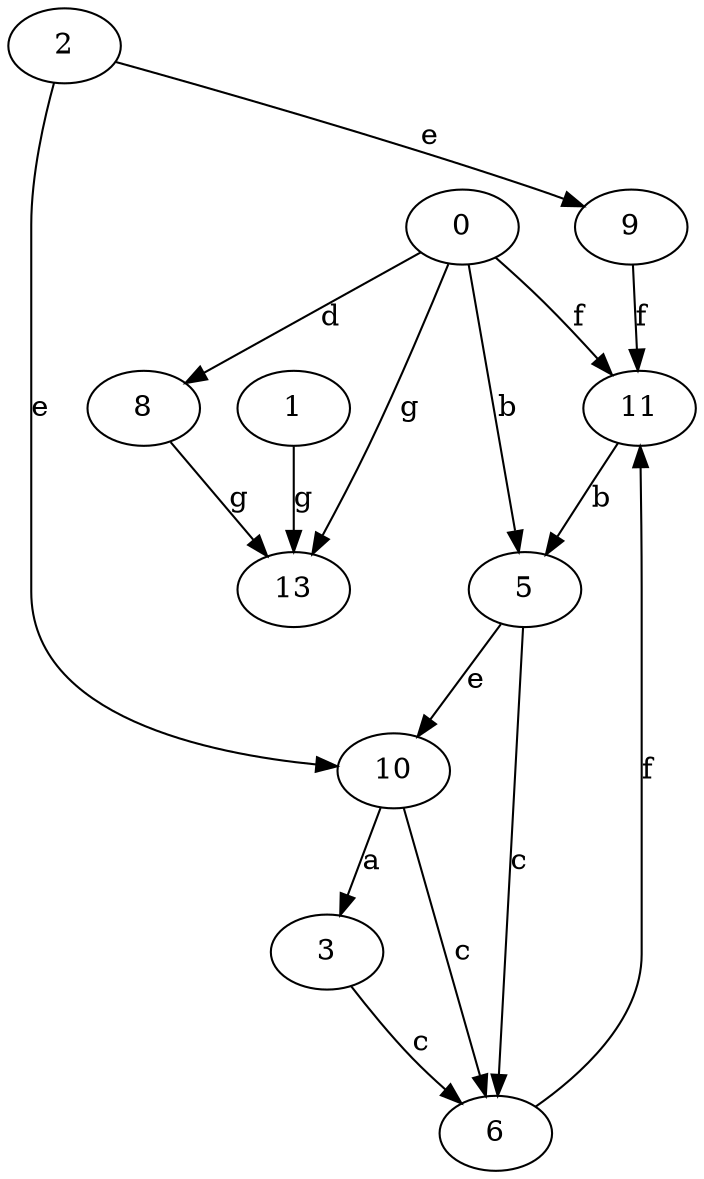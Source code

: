 strict digraph  {
2;
3;
5;
0;
6;
8;
9;
1;
10;
11;
13;
2 -> 9  [label=e];
2 -> 10  [label=e];
3 -> 6  [label=c];
5 -> 6  [label=c];
5 -> 10  [label=e];
0 -> 5  [label=b];
0 -> 8  [label=d];
0 -> 11  [label=f];
0 -> 13  [label=g];
6 -> 11  [label=f];
8 -> 13  [label=g];
9 -> 11  [label=f];
1 -> 13  [label=g];
10 -> 3  [label=a];
10 -> 6  [label=c];
11 -> 5  [label=b];
}
